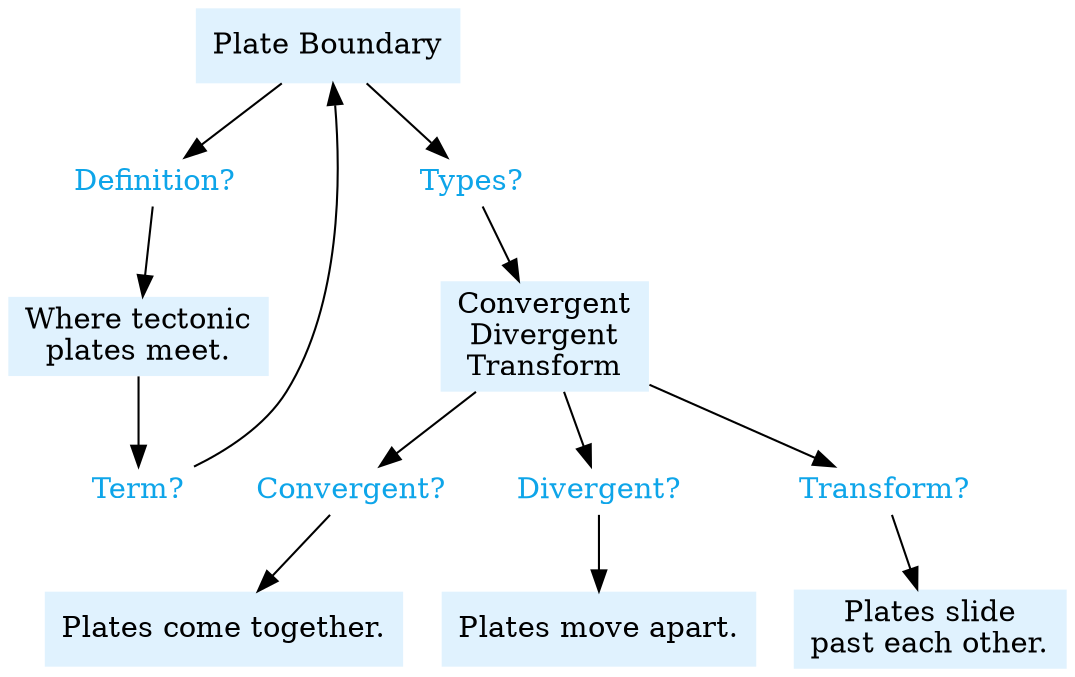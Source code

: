 digraph G {
    rankdir=TB;

    subgraph answers {
        node[shape=plaintext style=filled fillcolor="#e0f2fe"]

        a[label="Plate Boundary"]
        b[label="Where tectonic\nplates meet."]
        c[label="Convergent\nDivergent\nTransform"]
        d[label="Plates come together."]
        e[label="Plates move apart."]
        f[label="Plates slide\npast each other."]
    }

    subgraph questions {
        node[shape=none fontcolor="#0ea5e9" height=0.1]

        q1[label="Definition?"]
        q2[label="Term?"]
        q3[label="Types?"]
        q4[label="Convergent?"]
        q5[label="Divergent?"]
        q6[label="Transform?"]
    }

    a -> q1 -> b
    b -> q2 -> a
    a -> q3 -> c
    c -> q4 -> d
    c -> q5 -> e
    c -> q6 -> f
}